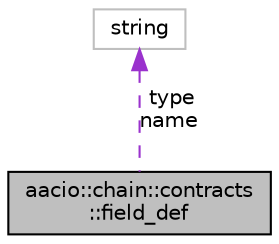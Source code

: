 digraph "aacio::chain::contracts::field_def"
{
  edge [fontname="Helvetica",fontsize="10",labelfontname="Helvetica",labelfontsize="10"];
  node [fontname="Helvetica",fontsize="10",shape=record];
  Node1 [label="aacio::chain::contracts\l::field_def",height=0.2,width=0.4,color="black", fillcolor="grey75", style="filled", fontcolor="black"];
  Node2 -> Node1 [dir="back",color="darkorchid3",fontsize="10",style="dashed",label=" type\nname" ,fontname="Helvetica"];
  Node2 [label="string",height=0.2,width=0.4,color="grey75", fillcolor="white", style="filled"];
}
